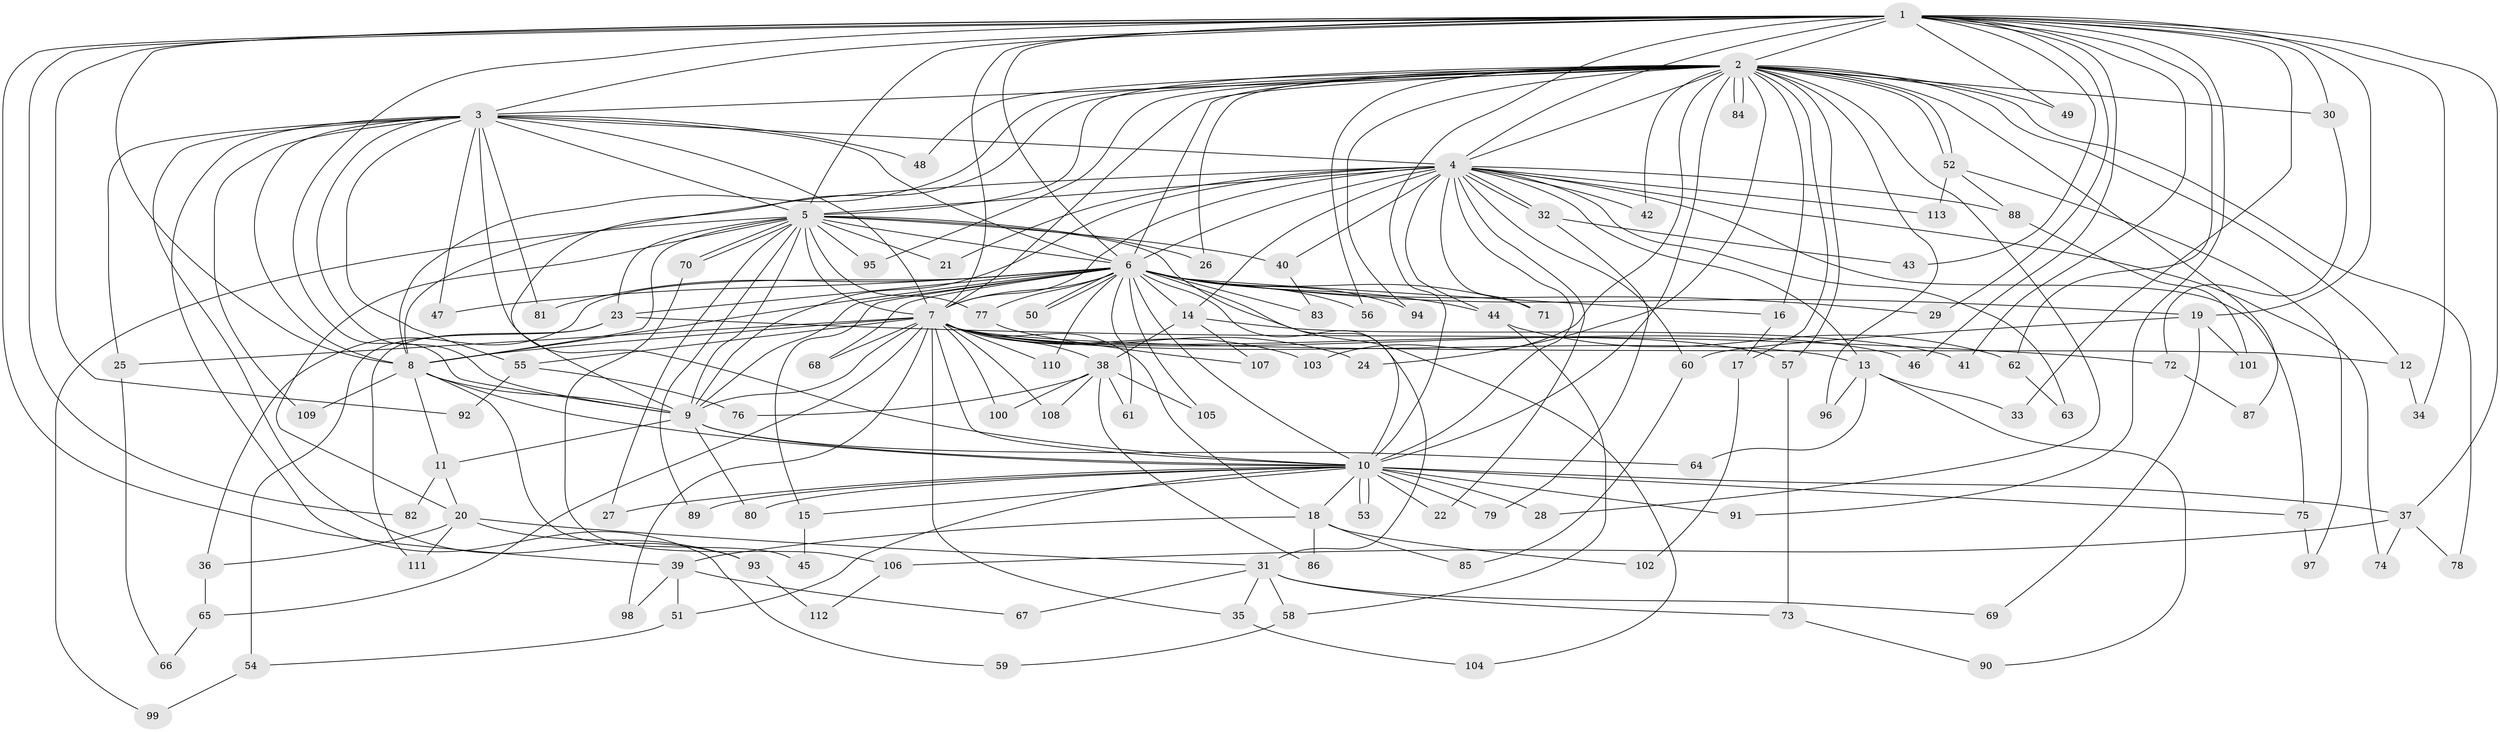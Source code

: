 // coarse degree distribution, {20: 0.0125, 25: 0.0125, 14: 0.0125, 21: 0.0125, 17: 0.0125, 26: 0.0125, 22: 0.0125, 18: 0.0125, 3: 0.2, 6: 0.0375, 5: 0.0625, 7: 0.0125, 2: 0.5125, 9: 0.025, 1: 0.0375, 4: 0.0125}
// Generated by graph-tools (version 1.1) at 2025/49/03/04/25 22:49:42]
// undirected, 113 vertices, 251 edges
graph export_dot {
  node [color=gray90,style=filled];
  1;
  2;
  3;
  4;
  5;
  6;
  7;
  8;
  9;
  10;
  11;
  12;
  13;
  14;
  15;
  16;
  17;
  18;
  19;
  20;
  21;
  22;
  23;
  24;
  25;
  26;
  27;
  28;
  29;
  30;
  31;
  32;
  33;
  34;
  35;
  36;
  37;
  38;
  39;
  40;
  41;
  42;
  43;
  44;
  45;
  46;
  47;
  48;
  49;
  50;
  51;
  52;
  53;
  54;
  55;
  56;
  57;
  58;
  59;
  60;
  61;
  62;
  63;
  64;
  65;
  66;
  67;
  68;
  69;
  70;
  71;
  72;
  73;
  74;
  75;
  76;
  77;
  78;
  79;
  80;
  81;
  82;
  83;
  84;
  85;
  86;
  87;
  88;
  89;
  90;
  91;
  92;
  93;
  94;
  95;
  96;
  97;
  98;
  99;
  100;
  101;
  102;
  103;
  104;
  105;
  106;
  107;
  108;
  109;
  110;
  111;
  112;
  113;
  1 -- 2;
  1 -- 3;
  1 -- 4;
  1 -- 5;
  1 -- 6;
  1 -- 7;
  1 -- 8;
  1 -- 9;
  1 -- 10;
  1 -- 19;
  1 -- 29;
  1 -- 30;
  1 -- 33;
  1 -- 34;
  1 -- 37;
  1 -- 39;
  1 -- 41;
  1 -- 43;
  1 -- 46;
  1 -- 49;
  1 -- 62;
  1 -- 82;
  1 -- 91;
  1 -- 92;
  2 -- 3;
  2 -- 4;
  2 -- 5;
  2 -- 6;
  2 -- 7;
  2 -- 8;
  2 -- 9;
  2 -- 10;
  2 -- 12;
  2 -- 16;
  2 -- 17;
  2 -- 24;
  2 -- 26;
  2 -- 28;
  2 -- 30;
  2 -- 42;
  2 -- 48;
  2 -- 49;
  2 -- 52;
  2 -- 52;
  2 -- 56;
  2 -- 57;
  2 -- 78;
  2 -- 84;
  2 -- 84;
  2 -- 87;
  2 -- 94;
  2 -- 95;
  2 -- 96;
  2 -- 103;
  3 -- 4;
  3 -- 5;
  3 -- 6;
  3 -- 7;
  3 -- 8;
  3 -- 9;
  3 -- 10;
  3 -- 25;
  3 -- 47;
  3 -- 48;
  3 -- 55;
  3 -- 59;
  3 -- 81;
  3 -- 93;
  3 -- 109;
  4 -- 5;
  4 -- 6;
  4 -- 7;
  4 -- 8;
  4 -- 9;
  4 -- 10;
  4 -- 13;
  4 -- 14;
  4 -- 21;
  4 -- 22;
  4 -- 32;
  4 -- 32;
  4 -- 40;
  4 -- 42;
  4 -- 44;
  4 -- 60;
  4 -- 63;
  4 -- 71;
  4 -- 74;
  4 -- 75;
  4 -- 88;
  4 -- 113;
  5 -- 6;
  5 -- 7;
  5 -- 8;
  5 -- 9;
  5 -- 10;
  5 -- 20;
  5 -- 21;
  5 -- 23;
  5 -- 26;
  5 -- 27;
  5 -- 40;
  5 -- 70;
  5 -- 70;
  5 -- 77;
  5 -- 89;
  5 -- 95;
  5 -- 99;
  6 -- 7;
  6 -- 8;
  6 -- 9;
  6 -- 10;
  6 -- 14;
  6 -- 15;
  6 -- 16;
  6 -- 19;
  6 -- 23;
  6 -- 29;
  6 -- 31;
  6 -- 36;
  6 -- 44;
  6 -- 47;
  6 -- 50;
  6 -- 50;
  6 -- 56;
  6 -- 61;
  6 -- 68;
  6 -- 71;
  6 -- 77;
  6 -- 81;
  6 -- 83;
  6 -- 94;
  6 -- 104;
  6 -- 105;
  6 -- 110;
  7 -- 8;
  7 -- 9;
  7 -- 10;
  7 -- 12;
  7 -- 13;
  7 -- 18;
  7 -- 24;
  7 -- 25;
  7 -- 35;
  7 -- 38;
  7 -- 46;
  7 -- 55;
  7 -- 57;
  7 -- 65;
  7 -- 68;
  7 -- 98;
  7 -- 100;
  7 -- 103;
  7 -- 108;
  7 -- 110;
  8 -- 9;
  8 -- 10;
  8 -- 11;
  8 -- 45;
  8 -- 109;
  9 -- 10;
  9 -- 11;
  9 -- 64;
  9 -- 80;
  10 -- 15;
  10 -- 18;
  10 -- 22;
  10 -- 27;
  10 -- 28;
  10 -- 37;
  10 -- 51;
  10 -- 53;
  10 -- 53;
  10 -- 75;
  10 -- 79;
  10 -- 80;
  10 -- 89;
  10 -- 91;
  11 -- 20;
  11 -- 82;
  12 -- 34;
  13 -- 33;
  13 -- 64;
  13 -- 90;
  13 -- 96;
  14 -- 38;
  14 -- 41;
  14 -- 107;
  15 -- 45;
  16 -- 17;
  17 -- 102;
  18 -- 39;
  18 -- 85;
  18 -- 86;
  18 -- 102;
  19 -- 60;
  19 -- 69;
  19 -- 101;
  20 -- 31;
  20 -- 36;
  20 -- 93;
  20 -- 111;
  23 -- 54;
  23 -- 72;
  23 -- 111;
  25 -- 66;
  30 -- 72;
  31 -- 35;
  31 -- 58;
  31 -- 67;
  31 -- 69;
  31 -- 73;
  32 -- 43;
  32 -- 79;
  35 -- 104;
  36 -- 65;
  37 -- 74;
  37 -- 78;
  37 -- 106;
  38 -- 61;
  38 -- 76;
  38 -- 86;
  38 -- 100;
  38 -- 105;
  38 -- 108;
  39 -- 51;
  39 -- 67;
  39 -- 98;
  40 -- 83;
  44 -- 58;
  44 -- 62;
  51 -- 54;
  52 -- 88;
  52 -- 97;
  52 -- 113;
  54 -- 99;
  55 -- 76;
  55 -- 92;
  57 -- 73;
  58 -- 59;
  60 -- 85;
  62 -- 63;
  65 -- 66;
  70 -- 106;
  72 -- 87;
  73 -- 90;
  75 -- 97;
  77 -- 107;
  88 -- 101;
  93 -- 112;
  106 -- 112;
}

